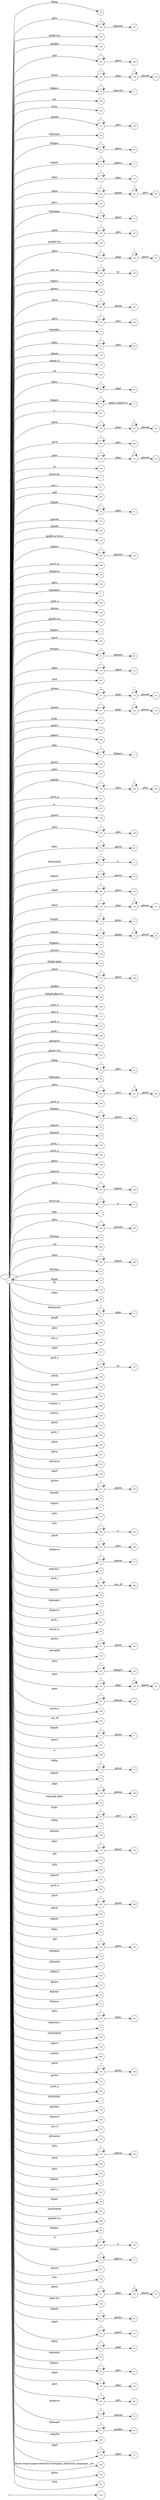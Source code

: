 digraph NFA {
  rankdir=LR;
  node [shape=circle, fontsize=10];
  __start [shape=point, label=""];
  __start -> None;
  98 [label="98"];
  226 [label="226"];
  197 [label="197"];
  199 [label="199"];
  165 [label="165"];
  108 [label="108"];
  70 [label="70"];
  302 [label="302"];
  92 [label="92"];
  303 [label="303"];
  171 [label="171"];
  135 [label="135"];
  46 [label="46"];
  68 [label="68"];
  14 [label="14"];
  176 [label="176"];
  183 [label="183"];
  232 [label="232"];
  253 [label="253"];
  50 [label="50"];
  216 [label="216"];
  200 [label="200"];
  235 [label="235"];
  106 [label="106"];
  128 [label="128"];
  86 [label="86"];
  150 [label="150"];
  206 [label="206"];
  122 [label="122"];
  244 [label="244"];
  83 [label="83"];
  91 [label="91"];
  134 [label="134"];
  53 [label="53"];
  90 [label="90"];
  245 [label="245"];
  227 [label="227"];
  209 [label="209"];
  272 [label="272"];
  292 [label="292"];
  89 [label="89"];
  74 [label="74"];
  109 [label="109"];
  297 [label="297"];
  24 [label="24"];
  126 [label="126"];
  203 [label="203"];
  120 [label="120"];
  308 [label="308"];
  166 [label="166"];
  2 [label="2"];
  271 [label="271"];
  263 [label="263"];
  0 [label="0"];
  277 [label="277"];
  20 [label="20"];
  113 [label="113"];
  133 [label="133"];
  147 [label="147"];
  189 [label="189"];
  154 [label="154"];
  198 [label="198"];
  127 [label="127"];
  175 [label="175"];
  188 [label="188"];
  288 [label="288"];
  76 [label="76"];
  144 [label="144"];
  57 [label="57"];
  265 [label="265"];
  138 [label="138"];
  148 [label="148"];
  155 [label="155"];
  11 [label="11"];
  304 [label="304"];
  63 [label="63"];
  174 [label="174"];
  259 [label="259"];
  67 [label="67"];
  114 [label="114"];
  117 [label="117"];
  301 [label="301"];
  218 [label="218"];
  194 [label="194"];
  8 [label="8"];
  247 [label="247"];
  152 [label="152"];
  221 [label="221"];
  184 [label="184"];
  110 [label="110"];
  62 [label="62"];
  281 [label="281"];
  305 [label="305"];
  164 [label="164"];
  238 [label="238"];
  93 [label="93"];
  5 [label="5"];
  18 [label="18"];
  180 [label="180"];
  129 [label="129"];
  12 [label="12"];
  22 [label="22"];
  65 [label="65"];
  102 [label="102"];
  35 [label="35"];
  167 [label="167"];
  201 [label="201"];
  36 [label="36"];
  266 [label="266"];
  273 [label="273"];
  275 [label="275"];
  283 [label="283"];
  6 [label="6"];
  217 [label="217"];
  162 [label="162"];
  153 [label="153"];
  225 [label="225"];
  30 [label="30"];
  49 [label="49"];
  125 [label="125"];
  246 [label="246"];
  286 [label="286"];
  295 [label="295"];
  61 [label="61"];
  96 [label="96"];
  168 [label="168"];
  43 [label="43"];
  37 [label="37"];
  75 [label="75"];
  278 [label="278"];
  279 [label="279"];
  149 [label="149"];
  94 [label="94"];
  192 [label="192"];
  224 [label="224"];
  3 [label="3"];
  7 [label="7"];
  240 [label="240"];
  105 [label="105"];
  19 [label="19"];
  55 [label="55"];
  290 [label="290"];
  71 [label="71"];
  228 [label="228"];
  119 [label="119"];
  59 [label="59"];
  48 [label="48"];
  10 [label="10"];
  103 [label="103"];
  88 [label="88"];
  52 [label="52"];
  69 [label="69"];
  51 [label="51"];
  196 [label="196"];
  254 [label="254"];
  207 [label="207"];
  118 [label="118"];
  269 [label="269"];
  141 [label="141"];
  26 [label="26"];
  276 [label="276"];
  143 [label="143"];
  145 [label="145"];
  252 [label="252"];
  299 [label="299"];
  300 [label="300"];
  80 [label="80"];
  151 [label="151"];
  280 [label="280"];
  163 [label="163"];
  241 [label="241"];
  250 [label="250"];
  285 [label="285"];
  160 [label="160"];
  169 [label="169"];
  211 [label="211"];
  82 [label="82"];
  87 [label="87"];
  78 [label="78"];
  219 [label="219"];
  231 [label="231"];
  248 [label="248"];
  131 [label="131"];
  294 [label="294"];
  257 [label="257"];
  234 [label="234"];
  79 [label="79"];
  40 [label="40"];
  284 [label="284"];
  181 [label="181"];
  42 [label="42"];
  54 [label="54"];
  81 [label="81"];
  64 [label="64"];
  212 [label="212"];
  124 [label="124"];
  287 [label="287"];
  99 [label="99"];
  213 [label="213"];
  130 [label="130"];
  158 [label="158"];
  222 [label="222"];
  15 [label="15"];
  123 [label="123"];
  136 [label="136"];
  137 [label="137"];
  116 [label="116"];
  268 [label="268"];
  274 [label="274"];
  16 [label="16"];
  195 [label="195"];
  289 [label="289"];
  256 [label="256"];
  32 [label="32"];
  34 [label="34"];
  139 [label="139"];
  58 [label="58"];
  95 [label="95"];
  27 [label="27"];
  159 [label="159"];
  178 [label="178"];
  215 [label="215"];
  264 [label="264"];
  191 [label="191"];
  282 [label="282"];
  208 [label="208"];
  220 [label="220"];
  38 [label="38"];
  23 [label="23"];
  85 [label="85"];
  132 [label="132"];
  84 [label="84"];
  157 [label="157"];
  101 [label="101"];
  4 [label="4"];
  173 [label="173"];
  187 [label="187"];
  39 [label="39"];
  45 [label="45"];
  229 [label="229"];
  230 [label="230"];
  261 [label="261"];
  97 [label="97"];
  112 [label="112"];
  115 [label="115"];
  306 [label="306"];
  29 [label="29"];
  33 [label="33"];
  193 [label="193"];
  239 [label="239"];
  298 [label="298"];
  255 [label="255"];
  210 [label="210"];
  262 [label="262"];
  1 [label="1"];
  156 [label="156"];
  233 [label="233"];
  190 [label="190"];
  270 [label="270"];
  17 [label="17"];
  21 [label="21"];
  177 [label="177"];
  161 [label="161"];
  242 [label="242"];
  205 [label="205"];
  249 [label="249"];
  41 [label="41"];
  267 [label="267"];
  237 [label="237"];
  44 [label="44"];
  307 [label="307"];
  9 [label="9"];
  202 [label="202"];
  60 [label="60"];
  179 [label="179"];
  104 [label="104"];
  72 [label="72"];
  13 [label="13"];
  185 [label="185"];
  251 [label="251"];
  293 [label="293"];
  186 [label="186"];
  223 [label="223"];
  111 [label="111"];
  142 [label="142"];
  25 [label="25"];
  121 [label="121"];
  236 [label="236"];
  172 [label="172"];
  28 [label="28"];
  243 [label="243"];
  56 [label="56"];
  66 [label="66"];
  214 [label="214"];
  182 [label="182"];
  73 [label="73"];
  260 [label="260"];
  77 [label="77"];
  47 [label="47"];
  296 [label="296"];
  170 [label="170"];
  31 [label="31"];
  140 [label="140"];
  100 [label="100"];
  204 [label="204"];
  146 [label="146"];
  258 [label="258"];
  107 [label="107"];
  291 [label="291"];
  { node [shape=doublecircle]; 1 2 4 6 7 9 10 11 13 15 17 19 21 24 26 27 29 31 33 34 35 36 37 38 39 40 41 42 43 44 45 46 48 49 51 53 54 55 56 57 58 59 60 62 64 65 67 69 71 73 75 76 78 80 81 82 83 84 85 86 87 88 90 92 94 96 97 98 99 100 101 102 103 105 107 110 113 116 119 122 125 128 131 133 134 136 138 140 141 142 143 144 145 146 147 148 149 150 151 152 153 154 155 156 157 158 159 160 161 162 163 164 166 168 169 171 173 175 177 179 181 183 186 187 189 190 191 192 193 194 195 196 197 198 199 200 201 202 204 205 207 209 210 212 214 215 217 218 219 220 221 223 225 227 229 231 234 237 239 241 243 245 248 249 250 251 252 253 254 256 258 259 261 262 263 264 265 266 267 268 269 270 271 272 273 274 275 277 278 279 280 281 282 283 285 286 287 288 289 290 291 292 293 295 296 297 298 299 300 301 302 303 304 305 306 307 308 }
  0 -> 0 [label="*"];
  0 -> 1 [label="#GBMPAL"];
  0 -> 2 [label="#SIvCob"];
  0 -> 3 [label="#SIvCob"];
  3 -> 3 [label="*"];
  3 -> 4 [label="a"];
  0 -> 5 [label="#WqQANb"];
  5 -> 5 [label="*"];
  5 -> 6 [label="a"];
  0 -> 7 [label="#gb"];
  0 -> 8 [label="#gb"];
  8 -> 8 [label="*"];
  8 -> 9 [label="#gbprc"];
  0 -> 10 [label="#gbb"];
  0 -> 11 [label="#gbbw"];
  0 -> 12 [label="#gbd4"];
  12 -> 12 [label="*"];
  12 -> 13 [label=".gbmc"];
  0 -> 14 [label="#gbd4"];
  14 -> 14 [label="*"];
  14 -> 15 [label=".gbmcc"];
  0 -> 16 [label="#gbd4"];
  16 -> 16 [label="*"];
  16 -> 17 [label=".gbmh"];
  0 -> 18 [label="#gbd4"];
  18 -> 18 [label="*"];
  18 -> 19 [label=".gbmtc"];
  0 -> 20 [label="#gbd4"];
  20 -> 20 [label="*"];
  20 -> 21 [label=".gbpc"];
  0 -> 22 [label="#gbd4"];
  22 -> 22 [label="*"];
  22 -> 23 [label=".gbpgs"];
  23 -> 23 [label="*"];
  23 -> 24 [label=".gbmtc"];
  0 -> 25 [label="#gbd4"];
  25 -> 25 [label="*"];
  25 -> 26 [label=".gbsbic"];
  0 -> 27 [label="#gbg"];
  0 -> 28 [label="#gbg"];
  28 -> 28 [label="*"];
  28 -> 29 [label=".gbgt"];
  0 -> 30 [label="#gbg"];
  30 -> 30 [label="*"];
  30 -> 31 [label=".gbm"];
  0 -> 32 [label="#gbg"];
  32 -> 32 [label="*"];
  32 -> 33 [label=".gbtcb"];
  0 -> 34 [label="#gbg5"];
  0 -> 35 [label="#gbg6.gbgt"];
  0 -> 36 [label="#gbg6.gbgt-hvr"];
  0 -> 37 [label="#gbgs5"];
  0 -> 38 [label="#gbi4i"];
  0 -> 39 [label="#gbi4id"];
  0 -> 40 [label="#gbi4m1"];
  0 -> 41 [label="#gbi4s"];
  0 -> 42 [label="#gbi4s1"];
  0 -> 43 [label="#gbi4t"];
  0 -> 44 [label="#gbi5"];
  0 -> 45 [label="#gbmm"];
  0 -> 46 [label="#gbmpal"];
  0 -> 47 [label="#gbmpal"];
  47 -> 47 [label="*"];
  47 -> 48 [label=".gbqfbb"];
  0 -> 49 [label="#gbmpas"];
  0 -> 50 [label="#gbmpas"];
  50 -> 50 [label="*"];
  50 -> 51 [label=".gbmt"];
  0 -> 52 [label="#gbmpasb"];
  52 -> 52 [label="*"];
  52 -> 53 [label=".gbps"];
  0 -> 54 [label="#gbmpdv"];
  0 -> 55 [label="#gbmpi"];
  0 -> 56 [label="#gbmpid"];
  0 -> 57 [label="#gbmpiw"];
  0 -> 58 [label="#gbmplp.gbps"];
  0 -> 59 [label="#gbmps"];
  0 -> 60 [label="#gbpm"];
  0 -> 61 [label="#gbpm"];
  61 -> 61 [label="*"];
  61 -> 62 [label=".gbml1"];
  0 -> 63 [label="#gbpm"];
  63 -> 63 [label="*"];
  63 -> 64 [label=".gbpmtc"];
  0 -> 65 [label="#gbpms"];
  0 -> 66 [label="#gbprc"];
  66 -> 66 [label="*"];
  66 -> 67 [label=".gbm"];
  0 -> 68 [label="#gbprc"];
  68 -> 68 [label="*"];
  68 -> 69 [label=".gbmc"];
  0 -> 70 [label="#gbprc"];
  70 -> 70 [label="*"];
  70 -> 71 [label=".gbprcbc"];
  0 -> 72 [label="#gbprc"];
  72 -> 72 [label="*"];
  72 -> 73 [label=".gbprcx"];
  0 -> 74 [label="#gbprc"];
  74 -> 74 [label="*"];
  74 -> 75 [label=".gbprcx.gbgt-hvr"];
  0 -> 76 [label="#gbprca"];
  0 -> 77 [label="#gbprca"];
  77 -> 77 [label="*"];
  77 -> 78 [label=".gbmab"];
  0 -> 79 [label="#gbprca"];
  79 -> 79 [label="*"];
  79 -> 80 [label=".gbmac"];
  0 -> 81 [label="#gbprcs"];
  0 -> 82 [label="#gbqfb"];
  0 -> 83 [label="#gbqfbw"];
  0 -> 84 [label="#gbqfqw"];
  0 -> 85 [label="#gbs"];
  0 -> 86 [label="#gbx3"];
  0 -> 87 [label="#gbx4"];
  0 -> 88 [label="#gbz"];
  0 -> 89 [label="#gbz"];
  89 -> 89 [label="*"];
  89 -> 90 [label=".gbgt"];
  0 -> 91 [label="#gbz"];
  91 -> 91 [label="*"];
  91 -> 92 [label=".gbm"];
  0 -> 93 [label="#gbz"];
  93 -> 93 [label="*"];
  93 -> 94 [label=".gbtcb"];
  0 -> 95 [label="#gbz"];
  95 -> 95 [label="*"];
  95 -> 96 [label=".gbzt"];
  0 -> 97 [label="#gbztms1"];
  0 -> 98 [label="#gog"];
  0 -> 99 [label="#gssb_b"];
  0 -> 100 [label="#gws-output-pages-elements-homepage_additional_languages__als"];
  0 -> 101 [label=".GBMCC"];
  0 -> 102 [label=".H6sW5"];
  0 -> 103 [label=".ds"];
  0 -> 104 [label=".fl"];
  104 -> 104 [label="*"];
  104 -> 105 [label="a"];
  0 -> 106 [label=".gac_m"];
  106 -> 106 [label="*"];
  106 -> 107 [label="td"];
  0 -> 108 [label=".gbem"];
  108 -> 108 [label="*"];
  108 -> 109 [label=".gbgs"];
  109 -> 109 [label="*"];
  109 -> 110 [label=".gbmab"];
  0 -> 111 [label=".gbem"];
  111 -> 111 [label="*"];
  111 -> 112 [label=".gbgs"];
  112 -> 112 [label="*"];
  112 -> 113 [label=".gbmac"];
  0 -> 114 [label=".gbemi"];
  114 -> 114 [label="*"];
  114 -> 115 [label=".gbgs"];
  115 -> 115 [label="*"];
  115 -> 116 [label=".gbmab"];
  0 -> 117 [label=".gbemi"];
  117 -> 117 [label="*"];
  117 -> 118 [label=".gbgs"];
  118 -> 118 [label="*"];
  118 -> 119 [label=".gbmac"];
  0 -> 120 [label=".gbes"];
  120 -> 120 [label="*"];
  120 -> 121 [label=".gbgs"];
  121 -> 121 [label="*"];
  121 -> 122 [label=".gbmab"];
  0 -> 123 [label=".gbes"];
  123 -> 123 [label="*"];
  123 -> 124 [label=".gbgs"];
  124 -> 124 [label="*"];
  124 -> 125 [label=".gbmac"];
  0 -> 126 [label=".gbesi"];
  126 -> 126 [label="*"];
  126 -> 127 [label=".gbgs"];
  127 -> 127 [label="*"];
  127 -> 128 [label=".gbmab"];
  0 -> 129 [label=".gbesi"];
  129 -> 129 [label="*"];
  129 -> 130 [label=".gbgs"];
  130 -> 130 [label="*"];
  130 -> 131 [label=".gbmac"];
  0 -> 132 [label=".gbf"];
  132 -> 132 [label="*"];
  132 -> 133 [label=".gbmt"];
  0 -> 134 [label=".gbg4a"];
  0 -> 135 [label=".gbg4a"];
  135 -> 135 [label="*"];
  135 -> 136 [label=".gbts"];
  0 -> 137 [label=".gbgs"];
  137 -> 137 [label="*"];
  137 -> 138 [label=".gbmab"];
  0 -> 139 [label=".gbgs"];
  139 -> 139 [label="*"];
  139 -> 140 [label=".gbmac"];
  0 -> 141 [label=".gbgt"];
  0 -> 142 [label=".gbgt-hvr"];
  0 -> 143 [label=".gbi4p"];
  0 -> 144 [label=".gbm"];
  0 -> 145 [label=".gbm0l"];
  0 -> 146 [label=".gbma"];
  0 -> 147 [label=".gbmab"];
  0 -> 148 [label=".gbmac"];
  0 -> 149 [label=".gbmc"];
  0 -> 150 [label=".gbmcc"];
  0 -> 151 [label=".gbmh"];
  0 -> 152 [label=".gbml1"];
  0 -> 153 [label=".gbml1-hvr"];
  0 -> 154 [label=".gbmlb"];
  0 -> 155 [label=".gbmlb-hvr"];
  0 -> 156 [label=".gbmlbw"];
  0 -> 157 [label=".gbmpala"];
  0 -> 158 [label=".gbmpalb"];
  0 -> 159 [label=".gbmpia"];
  0 -> 160 [label=".gbmpiaa"];
  0 -> 161 [label=".gbmpiaw"];
  0 -> 162 [label=".gbmpnw"];
  0 -> 163 [label=".gbmt"];
  0 -> 164 [label=".gbmtc"];
  0 -> 165 [label=".gbn"];
  165 -> 165 [label="*"];
  165 -> 166 [label=".gbmt"];
  0 -> 167 [label=".gbnd"];
  167 -> 167 [label="*"];
  167 -> 168 [label=".gbmt"];
  0 -> 169 [label=".gbp0"];
  0 -> 170 [label=".gbp0"];
  170 -> 170 [label="*"];
  170 -> 171 [label=".gbps"];
  0 -> 172 [label=".gbp0"];
  172 -> 172 [label="*"];
  172 -> 173 [label=".gbps2"];
  0 -> 174 [label=".gbpc"];
  174 -> 174 [label="*"];
  174 -> 175 [label=".gbpd"];
  0 -> 176 [label=".gbpc"];
  176 -> 176 [label="*"];
  176 -> 177 [label=".gbps"];
  0 -> 178 [label=".gbpc"];
  178 -> 178 [label="*"];
  178 -> 179 [label=".gbps2"];
  0 -> 180 [label=".gbpd"];
  180 -> 180 [label="*"];
  180 -> 181 [label=".gbmt"];
  0 -> 182 [label=".gbpd"];
  182 -> 182 [label="*"];
  182 -> 183 [label=".gbps"];
  0 -> 184 [label=".gbpdjs"];
  184 -> 184 [label="*"];
  184 -> 185 [label=".gbto"];
  185 -> 185 [label="*"];
  185 -> 186 [label=".gbm"];
  0 -> 187 [label=".gbpmc"];
  0 -> 188 [label=".gbpmc"];
  188 -> 188 [label="*"];
  188 -> 189 [label=".gbpmtc"];
  0 -> 190 [label=".gbpms2"];
  0 -> 191 [label=".gbprcb"];
  0 -> 192 [label=".gbprcd"];
  0 -> 193 [label=".gbprci"];
  0 -> 194 [label=".gbprct"];
  0 -> 195 [label=".gbps2"];
  0 -> 196 [label=".gbqfb"];
  0 -> 197 [label=".gbqfb-hvr"];
  0 -> 198 [label=".gbqfb-no-focus"];
  0 -> 199 [label=".gbqfba"];
  0 -> 200 [label=".gbqfba-hvr"];
  0 -> 201 [label=".gbqfbb"];
  0 -> 202 [label=".gbqfbb-hvr"];
  0 -> 203 [label=".gbrtl"];
  203 -> 203 [label="*"];
  203 -> 204 [label=".gbm"];
  0 -> 205 [label=".gbsb"];
  0 -> 206 [label=".gbsb"];
  206 -> 206 [label="*"];
  206 -> 207 [label=".gbsbb"];
  0 -> 208 [label=".gbsb"];
  208 -> 208 [label="*"];
  208 -> 209 [label=".gbsbt"];
  0 -> 210 [label=".gbsbic"];
  0 -> 211 [label=".gbsbis"];
  211 -> 211 [label="*"];
  211 -> 212 [label=".gbsbb"];
  0 -> 213 [label=".gbsbis"];
  213 -> 213 [label="*"];
  213 -> 214 [label=".gbsbt"];
  0 -> 215 [label=".gbt"];
  0 -> 216 [label=".gbtb"];
  216 -> 216 [label="*"];
  216 -> 217 [label=".gbts"];
  0 -> 218 [label=".gbtb2"];
  0 -> 219 [label=".gbtc"];
  0 -> 220 [label=".gbtcb"];
  0 -> 221 [label=".gbto"];
  0 -> 222 [label=".gbto"];
  222 -> 222 [label="*"];
  222 -> 223 [label="#gbgs5"];
  0 -> 224 [label=".gbto"];
  224 -> 224 [label="*"];
  224 -> 225 [label="#gbi4i"];
  0 -> 226 [label=".gbto"];
  226 -> 226 [label="*"];
  226 -> 227 [label="#gbi4id"];
  0 -> 228 [label=".gbto"];
  228 -> 228 [label="*"];
  228 -> 229 [label="#gbi5"];
  0 -> 230 [label=".gbto"];
  230 -> 230 [label="*"];
  230 -> 231 [label="#gbs"];
  0 -> 232 [label=".gbto"];
  232 -> 232 [label="*"];
  232 -> 233 [label=".gbg4a"];
  233 -> 233 [label="*"];
  233 -> 234 [label=".gbts"];
  0 -> 235 [label=".gbto"];
  235 -> 235 [label="*"];
  235 -> 236 [label=".gbgt"];
  236 -> 236 [label="*"];
  236 -> 237 [label=".gbtb2"];
  0 -> 238 [label=".gbto"];
  238 -> 238 [label="*"];
  238 -> 239 [label=".gbm"];
  0 -> 240 [label=".gbto"];
  240 -> 240 [label="*"];
  240 -> 241 [label=".gbmab"];
  0 -> 242 [label=".gbto"];
  242 -> 242 [label="*"];
  242 -> 243 [label=".gbmac"];
  0 -> 244 [label=".gbto"];
  244 -> 244 [label="*"];
  244 -> 245 [label=".gbts"];
  0 -> 246 [label=".gbto"];
  246 -> 246 [label="*"];
  246 -> 247 [label=".gbzt"];
  247 -> 247 [label="*"];
  247 -> 248 [label=".gbtb2"];
  0 -> 249 [label=".gbts"];
  0 -> 250 [label=".gbtsa"];
  0 -> 251 [label=".gbxms"];
  0 -> 252 [label=".gbxo"];
  0 -> 253 [label=".gbxv"];
  0 -> 254 [label=".gbxx"];
  0 -> 255 [label=".gbz0l"];
  255 -> 255 [label="*"];
  255 -> 256 [label=".gbtb2"];
  0 -> 257 [label=".gbz0l"];
  257 -> 257 [label="*"];
  257 -> 258 [label=".gbts"];
  0 -> 259 [label=".gbzt"];
  0 -> 260 [label=".gbzt"];
  260 -> 260 [label="*"];
  260 -> 261 [label=".gbts"];
  0 -> 262 [label=".gsdd_a"];
  0 -> 263 [label=".gsfi"];
  0 -> 264 [label=".gsfs"];
  0 -> 265 [label=".gsib_a"];
  0 -> 266 [label=".gsib_b"];
  0 -> 267 [label=".gsls_a"];
  0 -> 268 [label=".gsmq_a"];
  0 -> 269 [label=".gsn_a"];
  0 -> 270 [label=".gsn_b"];
  0 -> 271 [label=".gsn_c"];
  0 -> 272 [label=".gspqs_b"];
  0 -> 273 [label=".gsq_a"];
  0 -> 274 [label=".gss_ifl"];
  0 -> 275 [label=".gssb_a"];
  0 -> 276 [label=".gssb_a"];
  276 -> 276 [label="*"];
  276 -> 277 [label="td"];
  0 -> 278 [label=".gssb_c"];
  0 -> 279 [label=".gssb_e"];
  0 -> 280 [label=".gssb_f"];
  0 -> 281 [label=".gssb_g"];
  0 -> 282 [label=".gssb_h"];
  0 -> 283 [label=".gssb_i"];
  0 -> 284 [label=".gssb_i"];
  284 -> 284 [label="*"];
  284 -> 285 [label=".gss_ifl"];
  0 -> 286 [label=".gssb_k"];
  0 -> 287 [label=".gssb_l"];
  0 -> 288 [label=".gssb_m"];
  0 -> 289 [label=".h"];
  0 -> 290 [label=".lsb"];
  0 -> 291 [label=".lsbb"];
  0 -> 292 [label=".lst"];
  0 -> 293 [label=".sblc"];
  0 -> 294 [label=".sblc"];
  294 -> 294 [label="*"];
  294 -> 295 [label="a"];
  0 -> 296 [label=".z4hgWe"];
  0 -> 297 [label="a"];
  0 -> 298 [label="a.gbiba"];
  0 -> 299 [label="a.gspqs_a"];
  0 -> 300 [label="a.gssb_j"];
  0 -> 301 [label="body"];
  0 -> 302 [label="em"];
  0 -> 303 [label="form"];
  0 -> 304 [label="input"];
  0 -> 305 [label="p"];
  0 -> 306 [label="span#gbg4"];
  0 -> 307 [label="span#gbg6"];
  0 -> 308 [label="td"];
}
